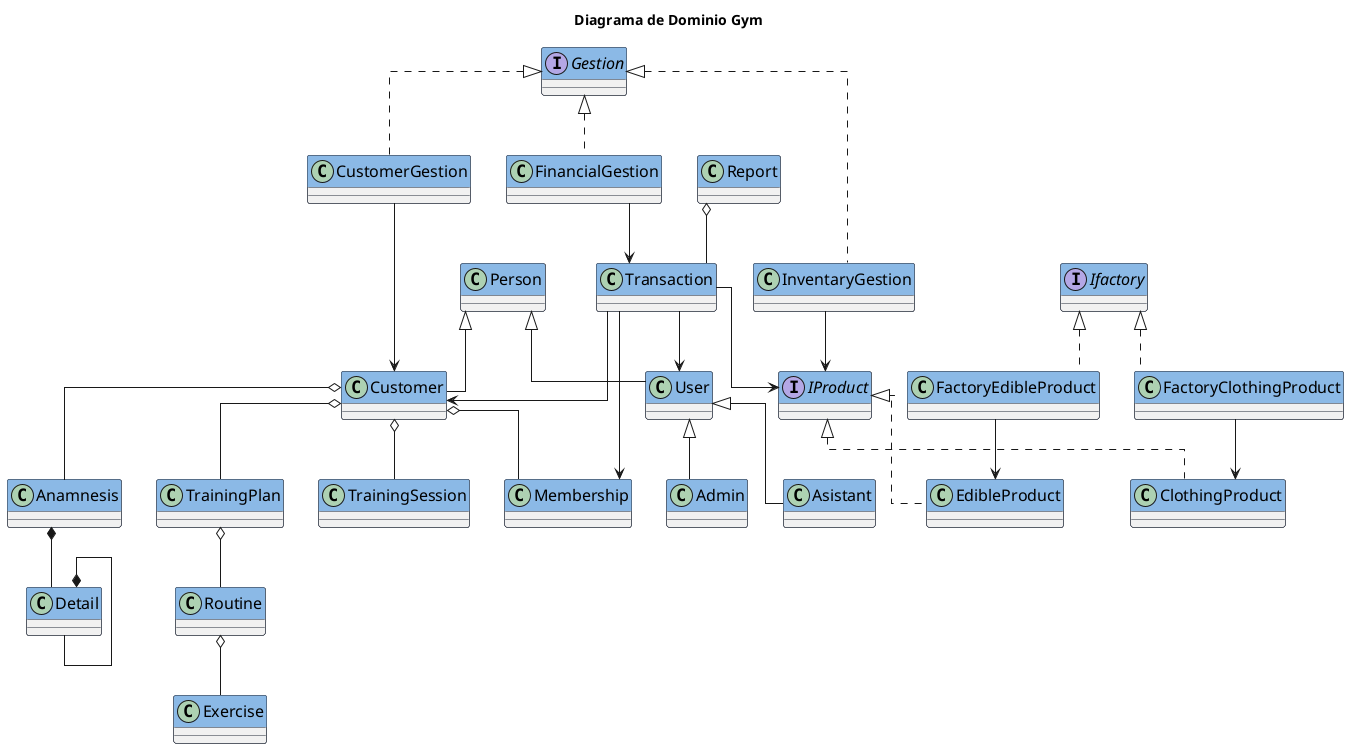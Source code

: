 @startuml
title Diagrama de Dominio Gym

' ----- CLASES ----------
class Person{

}
class Customer{

}
class User{

}
class Anamnesis{

}
class Detail{

}
class Membership{

}
class TrainingPlan{

}
class Routine{

}
class Exercise{

}
class TrainingSession{

}
class Admin{

}
class Asistant{

}
interface IProduct{

}
class EdibleProduct{

}
class ClothingProduct{

}
' !Mejor usarla como clase abstracta
interface Ifactory{  
}
class FactoryEdibleProduct{

}
class FactoryClothingProduct{

}
class InventaryGestion{

}
class CustomerGestion{

}
class FinancialGestion{
}
interface Gestion{

}
class Transaction{

}
class Report{

}
'------ RELACIONES ---------
Person <|-- User
Person <|-- Customer
User <|-- Asistant
User <|-- Admin
Ifactory <|.. FactoryClothingProduct
Ifactory <|.. FactoryEdibleProduct
IProduct <|.. EdibleProduct
IProduct <|.. ClothingProduct
Gestion <|.. InventaryGestion
Gestion <|.. CustomerGestion
Gestion <|.. FinancialGestion
Customer o-- Anamnesis
Customer o-- Membership
Customer o-- TrainingPlan
Customer o-- TrainingSession
TrainingPlan o-- Routine
Report o-- Transaction
Routine o-- Exercise
Anamnesis *-- Detail
Detail*-- Detail
FactoryEdibleProduct --> EdibleProduct
FactoryClothingProduct --> ClothingProduct
InventaryGestion --> IProduct
CustomerGestion --> Customer

FinancialGestion --> Transaction
Transaction --> User
Transaction --> Customer
Transaction --> IProduct
Transaction --> Membership



' Definir la apariencia general
skinparam classAttributeIconSize 8
skinparam classFontSize 16
skinparam classFontName "Arial"
skinparam classBorderColor #212837
skinparam classHeaderFontColor #FFFFFF
skinparam classHeaderBackgroundColor #8BB9E6
skinparam classArrowColor #6E95C2
skinparam linetype ortho

' k
@enduml